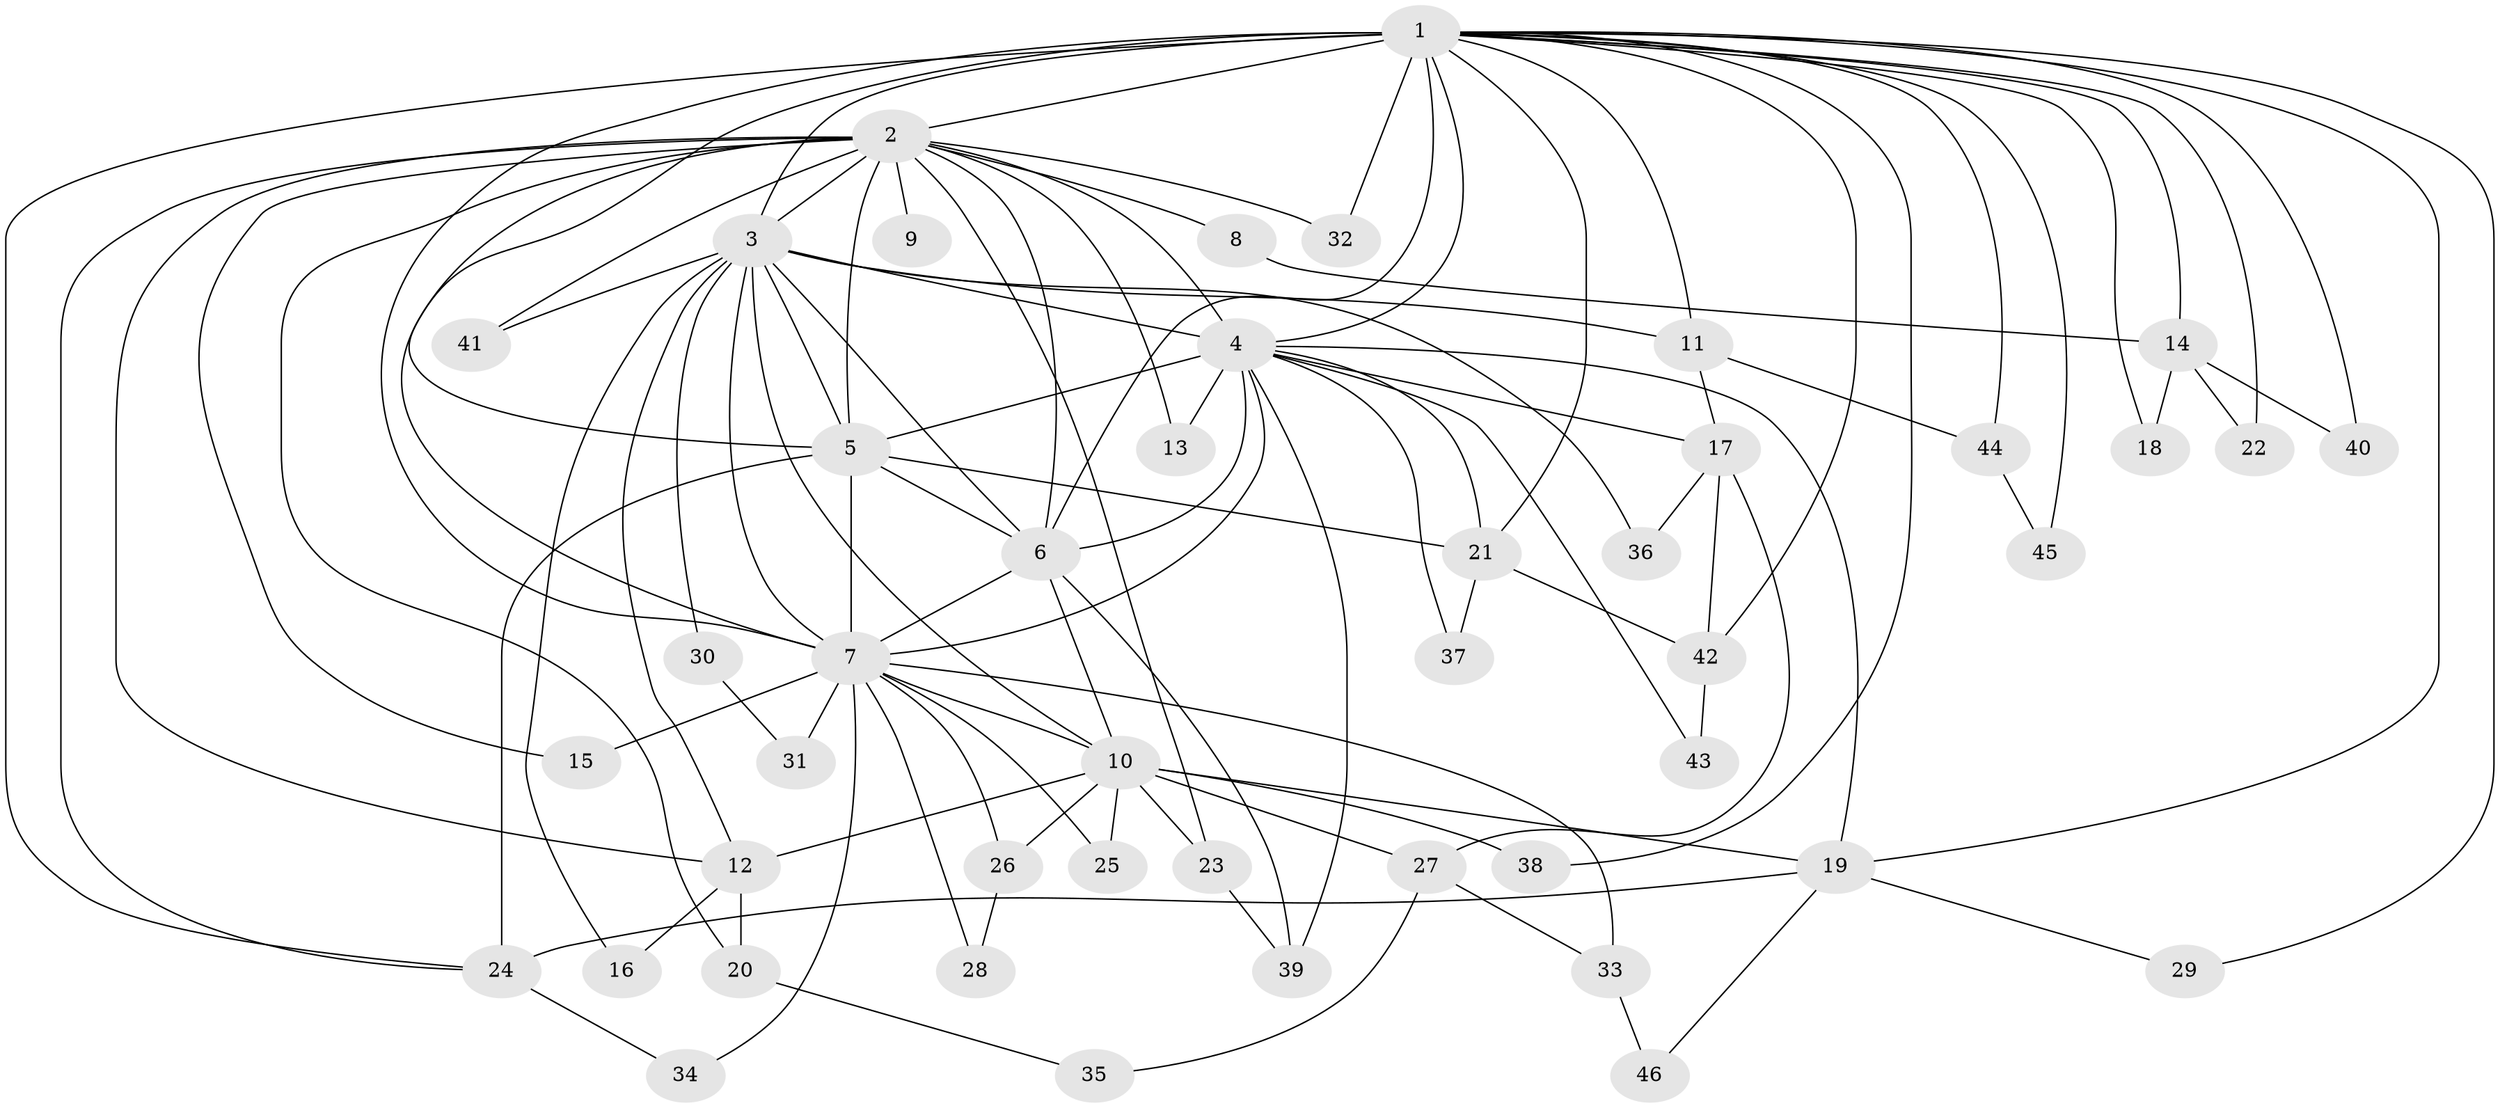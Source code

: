 // original degree distribution, {20: 0.02631578947368421, 27: 0.013157894736842105, 19: 0.02631578947368421, 11: 0.013157894736842105, 12: 0.013157894736842105, 16: 0.013157894736842105, 14: 0.013157894736842105, 18: 0.013157894736842105, 3: 0.14473684210526316, 2: 0.5789473684210527, 8: 0.013157894736842105, 4: 0.05263157894736842, 5: 0.05263157894736842, 6: 0.013157894736842105, 7: 0.013157894736842105}
// Generated by graph-tools (version 1.1) at 2025/49/03/04/25 22:49:29]
// undirected, 46 vertices, 104 edges
graph export_dot {
  node [color=gray90,style=filled];
  1;
  2;
  3;
  4;
  5;
  6;
  7;
  8;
  9;
  10;
  11;
  12;
  13;
  14;
  15;
  16;
  17;
  18;
  19;
  20;
  21;
  22;
  23;
  24;
  25;
  26;
  27;
  28;
  29;
  30;
  31;
  32;
  33;
  34;
  35;
  36;
  37;
  38;
  39;
  40;
  41;
  42;
  43;
  44;
  45;
  46;
  1 -- 2 [weight=4.0];
  1 -- 3 [weight=3.0];
  1 -- 4 [weight=3.0];
  1 -- 5 [weight=4.0];
  1 -- 6 [weight=2.0];
  1 -- 7 [weight=2.0];
  1 -- 11 [weight=1.0];
  1 -- 14 [weight=1.0];
  1 -- 18 [weight=1.0];
  1 -- 19 [weight=2.0];
  1 -- 21 [weight=2.0];
  1 -- 22 [weight=1.0];
  1 -- 24 [weight=2.0];
  1 -- 29 [weight=1.0];
  1 -- 32 [weight=1.0];
  1 -- 38 [weight=1.0];
  1 -- 40 [weight=1.0];
  1 -- 42 [weight=1.0];
  1 -- 44 [weight=1.0];
  1 -- 45 [weight=1.0];
  2 -- 3 [weight=2.0];
  2 -- 4 [weight=4.0];
  2 -- 5 [weight=4.0];
  2 -- 6 [weight=3.0];
  2 -- 7 [weight=2.0];
  2 -- 8 [weight=1.0];
  2 -- 9 [weight=1.0];
  2 -- 12 [weight=1.0];
  2 -- 13 [weight=1.0];
  2 -- 15 [weight=1.0];
  2 -- 20 [weight=1.0];
  2 -- 23 [weight=1.0];
  2 -- 24 [weight=4.0];
  2 -- 32 [weight=1.0];
  2 -- 41 [weight=1.0];
  3 -- 4 [weight=2.0];
  3 -- 5 [weight=2.0];
  3 -- 6 [weight=1.0];
  3 -- 7 [weight=1.0];
  3 -- 10 [weight=1.0];
  3 -- 11 [weight=1.0];
  3 -- 12 [weight=1.0];
  3 -- 16 [weight=1.0];
  3 -- 30 [weight=1.0];
  3 -- 36 [weight=1.0];
  3 -- 41 [weight=1.0];
  4 -- 5 [weight=9.0];
  4 -- 6 [weight=1.0];
  4 -- 7 [weight=1.0];
  4 -- 13 [weight=1.0];
  4 -- 17 [weight=2.0];
  4 -- 19 [weight=1.0];
  4 -- 21 [weight=1.0];
  4 -- 37 [weight=1.0];
  4 -- 39 [weight=1.0];
  4 -- 43 [weight=1.0];
  5 -- 6 [weight=2.0];
  5 -- 7 [weight=2.0];
  5 -- 21 [weight=1.0];
  5 -- 24 [weight=8.0];
  6 -- 7 [weight=2.0];
  6 -- 10 [weight=1.0];
  6 -- 39 [weight=2.0];
  7 -- 10 [weight=1.0];
  7 -- 15 [weight=1.0];
  7 -- 25 [weight=1.0];
  7 -- 26 [weight=1.0];
  7 -- 28 [weight=1.0];
  7 -- 31 [weight=1.0];
  7 -- 33 [weight=1.0];
  7 -- 34 [weight=1.0];
  8 -- 14 [weight=1.0];
  10 -- 12 [weight=1.0];
  10 -- 19 [weight=1.0];
  10 -- 23 [weight=1.0];
  10 -- 25 [weight=1.0];
  10 -- 26 [weight=1.0];
  10 -- 27 [weight=1.0];
  10 -- 38 [weight=1.0];
  11 -- 17 [weight=1.0];
  11 -- 44 [weight=1.0];
  12 -- 16 [weight=1.0];
  12 -- 20 [weight=1.0];
  14 -- 18 [weight=1.0];
  14 -- 22 [weight=1.0];
  14 -- 40 [weight=1.0];
  17 -- 27 [weight=1.0];
  17 -- 36 [weight=1.0];
  17 -- 42 [weight=1.0];
  19 -- 24 [weight=2.0];
  19 -- 29 [weight=1.0];
  19 -- 46 [weight=1.0];
  20 -- 35 [weight=1.0];
  21 -- 37 [weight=1.0];
  21 -- 42 [weight=1.0];
  23 -- 39 [weight=1.0];
  24 -- 34 [weight=1.0];
  26 -- 28 [weight=1.0];
  27 -- 33 [weight=1.0];
  27 -- 35 [weight=1.0];
  30 -- 31 [weight=1.0];
  33 -- 46 [weight=1.0];
  42 -- 43 [weight=1.0];
  44 -- 45 [weight=1.0];
}
